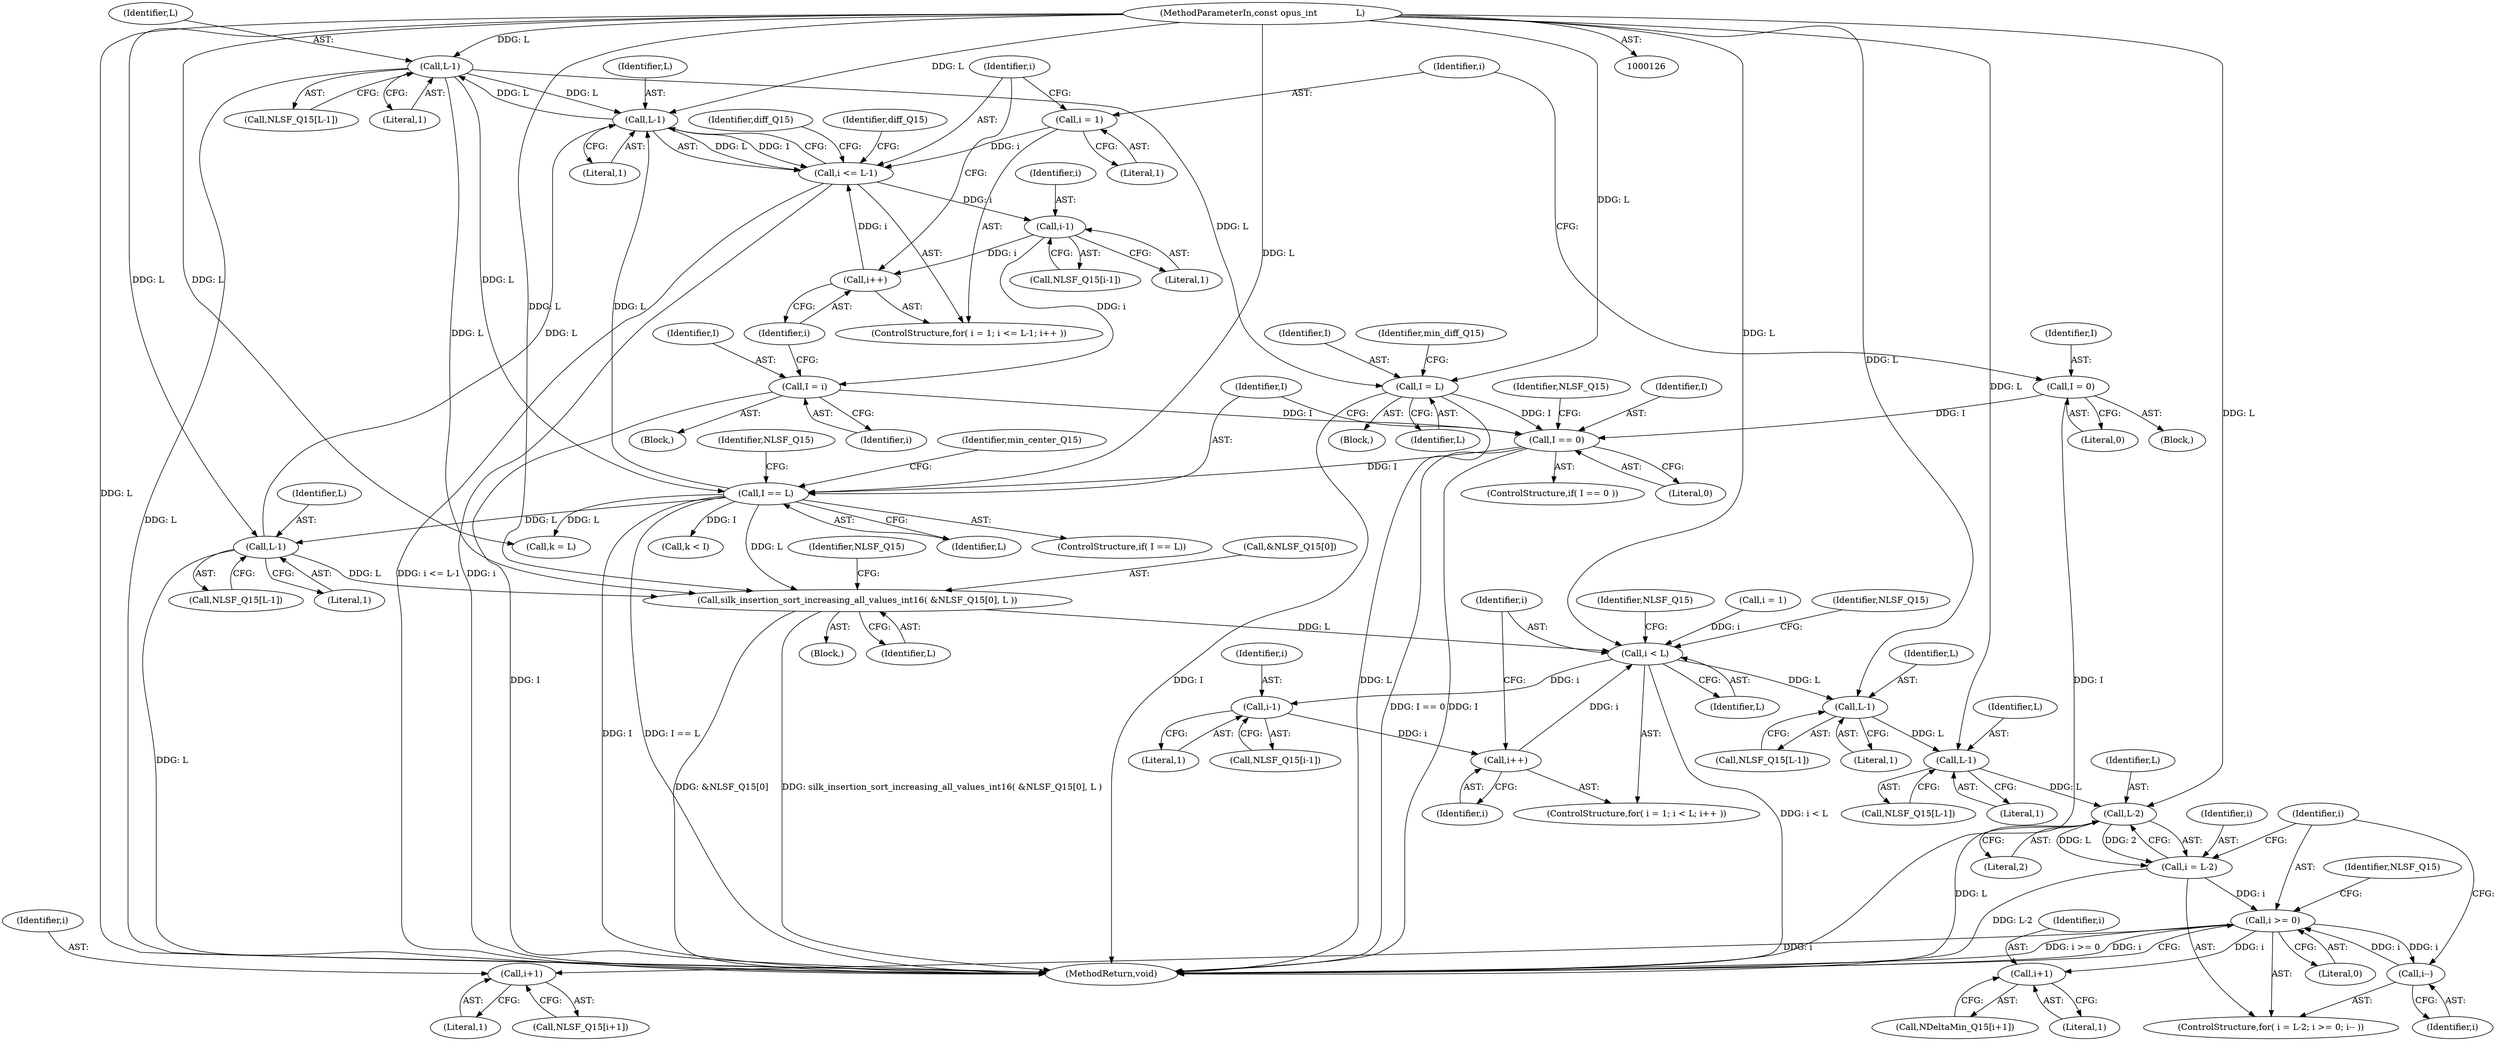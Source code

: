 digraph "0_Android_0d052d64480a30e83fcdda80f4774624e044beb7@array" {
"1000379" [label="(Call,silk_insertion_sort_increasing_all_values_int16( &NLSF_Q15[0], L ))"];
"1000218" [label="(Call,L-1)"];
"1000177" [label="(Call,L-1)"];
"1000262" [label="(Call,L-1)"];
"1000255" [label="(Call,I == L)"];
"1000242" [label="(Call,I == 0)"];
"1000232" [label="(Call,I = L)"];
"1000129" [label="(MethodParameterIn,const opus_int              L)"];
"1000168" [label="(Call,I = 0)"];
"1000206" [label="(Call,I = i)"];
"1000192" [label="(Call,i-1)"];
"1000175" [label="(Call,i <= L-1)"];
"1000180" [label="(Call,i++)"];
"1000172" [label="(Call,i = 1)"];
"1000400" [label="(Call,i < L)"];
"1000416" [label="(Call,i-1)"];
"1000403" [label="(Call,i++)"];
"1000425" [label="(Call,L-1)"];
"1000431" [label="(Call,L-1)"];
"1000444" [label="(Call,L-2)"];
"1000442" [label="(Call,i = L-2)"];
"1000447" [label="(Call,i >= 0)"];
"1000450" [label="(Call,i--)"];
"1000463" [label="(Call,i+1)"];
"1000468" [label="(Call,i+1)"];
"1000432" [label="(Identifier,L)"];
"1000433" [label="(Literal,1)"];
"1000171" [label="(ControlStructure,for( i = 1; i <= L-1; i++ ))"];
"1000193" [label="(Identifier,i)"];
"1000202" [label="(Block,)"];
"1000129" [label="(MethodParameterIn,const opus_int              L)"];
"1000387" [label="(Identifier,NLSF_Q15)"];
"1000401" [label="(Identifier,i)"];
"1000184" [label="(Identifier,diff_Q15)"];
"1000400" [label="(Call,i < L)"];
"1000233" [label="(Identifier,I)"];
"1000254" [label="(ControlStructure,if( I == L))"];
"1000243" [label="(Identifier,I)"];
"1000448" [label="(Identifier,i)"];
"1000194" [label="(Literal,1)"];
"1000210" [label="(Identifier,diff_Q15)"];
"1000218" [label="(Call,L-1)"];
"1000431" [label="(Call,L-1)"];
"1000242" [label="(Call,I == 0)"];
"1000262" [label="(Call,L-1)"];
"1000255" [label="(Call,I == L)"];
"1000461" [label="(Call,NLSF_Q15[i+1])"];
"1000260" [label="(Call,NLSF_Q15[L-1])"];
"1000454" [label="(Identifier,NLSF_Q15)"];
"1000471" [label="(MethodReturn,void)"];
"1000172" [label="(Call,i = 1)"];
"1000244" [label="(Literal,0)"];
"1000427" [label="(Literal,1)"];
"1000281" [label="(Call,k < I)"];
"1000181" [label="(Identifier,i)"];
"1000168" [label="(Call,I = 0)"];
"1000174" [label="(Literal,1)"];
"1000248" [label="(Identifier,NLSF_Q15)"];
"1000234" [label="(Identifier,L)"];
"1000261" [label="(Identifier,NLSF_Q15)"];
"1000176" [label="(Identifier,i)"];
"1000450" [label="(Call,i--)"];
"1000449" [label="(Literal,0)"];
"1000414" [label="(Call,NLSF_Q15[i-1])"];
"1000241" [label="(ControlStructure,if( I == 0 ))"];
"1000380" [label="(Call,&NLSF_Q15[0])"];
"1000175" [label="(Call,i <= L-1)"];
"1000178" [label="(Identifier,L)"];
"1000275" [label="(Identifier,min_center_Q15)"];
"1000228" [label="(Block,)"];
"1000170" [label="(Literal,0)"];
"1000402" [label="(Identifier,L)"];
"1000464" [label="(Identifier,i)"];
"1000384" [label="(Identifier,L)"];
"1000416" [label="(Call,i-1)"];
"1000173" [label="(Identifier,i)"];
"1000470" [label="(Literal,1)"];
"1000169" [label="(Identifier,I)"];
"1000425" [label="(Call,L-1)"];
"1000423" [label="(Call,NLSF_Q15[L-1])"];
"1000447" [label="(Call,i >= 0)"];
"1000305" [label="(Call,k = L)"];
"1000219" [label="(Identifier,L)"];
"1000466" [label="(Call,NDeltaMin_Q15[i+1])"];
"1000443" [label="(Identifier,i)"];
"1000451" [label="(Identifier,i)"];
"1000446" [label="(Literal,2)"];
"1000177" [label="(Call,L-1)"];
"1000192" [label="(Call,i-1)"];
"1000257" [label="(Identifier,L)"];
"1000424" [label="(Identifier,NLSF_Q15)"];
"1000417" [label="(Identifier,i)"];
"1000429" [label="(Call,NLSF_Q15[L-1])"];
"1000444" [label="(Call,L-2)"];
"1000397" [label="(Call,i = 1)"];
"1000469" [label="(Identifier,i)"];
"1000179" [label="(Literal,1)"];
"1000256" [label="(Identifier,I)"];
"1000237" [label="(Identifier,min_diff_Q15)"];
"1000445" [label="(Identifier,L)"];
"1000206" [label="(Call,I = i)"];
"1000207" [label="(Identifier,I)"];
"1000465" [label="(Literal,1)"];
"1000403" [label="(Call,i++)"];
"1000404" [label="(Identifier,i)"];
"1000208" [label="(Identifier,i)"];
"1000180" [label="(Call,i++)"];
"1000442" [label="(Call,i = L-2)"];
"1000232" [label="(Call,I = L)"];
"1000396" [label="(ControlStructure,for( i = 1; i < L; i++ ))"];
"1000216" [label="(Call,NLSF_Q15[L-1])"];
"1000441" [label="(ControlStructure,for( i = L-2; i >= 0; i-- ))"];
"1000264" [label="(Literal,1)"];
"1000190" [label="(Call,NLSF_Q15[i-1])"];
"1000418" [label="(Literal,1)"];
"1000407" [label="(Identifier,NLSF_Q15)"];
"1000463" [label="(Call,i+1)"];
"1000379" [label="(Call,silk_insertion_sort_increasing_all_values_int16( &NLSF_Q15[0], L ))"];
"1000378" [label="(Block,)"];
"1000468" [label="(Call,i+1)"];
"1000263" [label="(Identifier,L)"];
"1000158" [label="(Block,)"];
"1000220" [label="(Literal,1)"];
"1000426" [label="(Identifier,L)"];
"1000379" -> "1000378"  [label="AST: "];
"1000379" -> "1000384"  [label="CFG: "];
"1000380" -> "1000379"  [label="AST: "];
"1000384" -> "1000379"  [label="AST: "];
"1000387" -> "1000379"  [label="CFG: "];
"1000379" -> "1000471"  [label="DDG: &NLSF_Q15[0]"];
"1000379" -> "1000471"  [label="DDG: silk_insertion_sort_increasing_all_values_int16( &NLSF_Q15[0], L )"];
"1000218" -> "1000379"  [label="DDG: L"];
"1000262" -> "1000379"  [label="DDG: L"];
"1000129" -> "1000379"  [label="DDG: L"];
"1000255" -> "1000379"  [label="DDG: L"];
"1000379" -> "1000400"  [label="DDG: L"];
"1000218" -> "1000216"  [label="AST: "];
"1000218" -> "1000220"  [label="CFG: "];
"1000219" -> "1000218"  [label="AST: "];
"1000220" -> "1000218"  [label="AST: "];
"1000216" -> "1000218"  [label="CFG: "];
"1000218" -> "1000471"  [label="DDG: L"];
"1000218" -> "1000177"  [label="DDG: L"];
"1000177" -> "1000218"  [label="DDG: L"];
"1000129" -> "1000218"  [label="DDG: L"];
"1000218" -> "1000232"  [label="DDG: L"];
"1000218" -> "1000255"  [label="DDG: L"];
"1000177" -> "1000175"  [label="AST: "];
"1000177" -> "1000179"  [label="CFG: "];
"1000178" -> "1000177"  [label="AST: "];
"1000179" -> "1000177"  [label="AST: "];
"1000175" -> "1000177"  [label="CFG: "];
"1000177" -> "1000175"  [label="DDG: L"];
"1000177" -> "1000175"  [label="DDG: 1"];
"1000262" -> "1000177"  [label="DDG: L"];
"1000129" -> "1000177"  [label="DDG: L"];
"1000255" -> "1000177"  [label="DDG: L"];
"1000262" -> "1000260"  [label="AST: "];
"1000262" -> "1000264"  [label="CFG: "];
"1000263" -> "1000262"  [label="AST: "];
"1000264" -> "1000262"  [label="AST: "];
"1000260" -> "1000262"  [label="CFG: "];
"1000262" -> "1000471"  [label="DDG: L"];
"1000255" -> "1000262"  [label="DDG: L"];
"1000129" -> "1000262"  [label="DDG: L"];
"1000255" -> "1000254"  [label="AST: "];
"1000255" -> "1000257"  [label="CFG: "];
"1000256" -> "1000255"  [label="AST: "];
"1000257" -> "1000255"  [label="AST: "];
"1000261" -> "1000255"  [label="CFG: "];
"1000275" -> "1000255"  [label="CFG: "];
"1000255" -> "1000471"  [label="DDG: I == L"];
"1000255" -> "1000471"  [label="DDG: I"];
"1000242" -> "1000255"  [label="DDG: I"];
"1000129" -> "1000255"  [label="DDG: L"];
"1000255" -> "1000281"  [label="DDG: I"];
"1000255" -> "1000305"  [label="DDG: L"];
"1000242" -> "1000241"  [label="AST: "];
"1000242" -> "1000244"  [label="CFG: "];
"1000243" -> "1000242"  [label="AST: "];
"1000244" -> "1000242"  [label="AST: "];
"1000248" -> "1000242"  [label="CFG: "];
"1000256" -> "1000242"  [label="CFG: "];
"1000242" -> "1000471"  [label="DDG: I == 0"];
"1000242" -> "1000471"  [label="DDG: I"];
"1000232" -> "1000242"  [label="DDG: I"];
"1000168" -> "1000242"  [label="DDG: I"];
"1000206" -> "1000242"  [label="DDG: I"];
"1000232" -> "1000228"  [label="AST: "];
"1000232" -> "1000234"  [label="CFG: "];
"1000233" -> "1000232"  [label="AST: "];
"1000234" -> "1000232"  [label="AST: "];
"1000237" -> "1000232"  [label="CFG: "];
"1000232" -> "1000471"  [label="DDG: I"];
"1000232" -> "1000471"  [label="DDG: L"];
"1000129" -> "1000232"  [label="DDG: L"];
"1000129" -> "1000126"  [label="AST: "];
"1000129" -> "1000471"  [label="DDG: L"];
"1000129" -> "1000305"  [label="DDG: L"];
"1000129" -> "1000400"  [label="DDG: L"];
"1000129" -> "1000425"  [label="DDG: L"];
"1000129" -> "1000431"  [label="DDG: L"];
"1000129" -> "1000444"  [label="DDG: L"];
"1000168" -> "1000158"  [label="AST: "];
"1000168" -> "1000170"  [label="CFG: "];
"1000169" -> "1000168"  [label="AST: "];
"1000170" -> "1000168"  [label="AST: "];
"1000173" -> "1000168"  [label="CFG: "];
"1000168" -> "1000471"  [label="DDG: I"];
"1000206" -> "1000202"  [label="AST: "];
"1000206" -> "1000208"  [label="CFG: "];
"1000207" -> "1000206"  [label="AST: "];
"1000208" -> "1000206"  [label="AST: "];
"1000181" -> "1000206"  [label="CFG: "];
"1000206" -> "1000471"  [label="DDG: I"];
"1000192" -> "1000206"  [label="DDG: i"];
"1000192" -> "1000190"  [label="AST: "];
"1000192" -> "1000194"  [label="CFG: "];
"1000193" -> "1000192"  [label="AST: "];
"1000194" -> "1000192"  [label="AST: "];
"1000190" -> "1000192"  [label="CFG: "];
"1000192" -> "1000180"  [label="DDG: i"];
"1000175" -> "1000192"  [label="DDG: i"];
"1000175" -> "1000171"  [label="AST: "];
"1000176" -> "1000175"  [label="AST: "];
"1000184" -> "1000175"  [label="CFG: "];
"1000210" -> "1000175"  [label="CFG: "];
"1000175" -> "1000471"  [label="DDG: i"];
"1000175" -> "1000471"  [label="DDG: i <= L-1"];
"1000180" -> "1000175"  [label="DDG: i"];
"1000172" -> "1000175"  [label="DDG: i"];
"1000180" -> "1000171"  [label="AST: "];
"1000180" -> "1000181"  [label="CFG: "];
"1000181" -> "1000180"  [label="AST: "];
"1000176" -> "1000180"  [label="CFG: "];
"1000172" -> "1000171"  [label="AST: "];
"1000172" -> "1000174"  [label="CFG: "];
"1000173" -> "1000172"  [label="AST: "];
"1000174" -> "1000172"  [label="AST: "];
"1000176" -> "1000172"  [label="CFG: "];
"1000400" -> "1000396"  [label="AST: "];
"1000400" -> "1000402"  [label="CFG: "];
"1000401" -> "1000400"  [label="AST: "];
"1000402" -> "1000400"  [label="AST: "];
"1000407" -> "1000400"  [label="CFG: "];
"1000424" -> "1000400"  [label="CFG: "];
"1000400" -> "1000471"  [label="DDG: i < L"];
"1000397" -> "1000400"  [label="DDG: i"];
"1000403" -> "1000400"  [label="DDG: i"];
"1000400" -> "1000416"  [label="DDG: i"];
"1000400" -> "1000425"  [label="DDG: L"];
"1000416" -> "1000414"  [label="AST: "];
"1000416" -> "1000418"  [label="CFG: "];
"1000417" -> "1000416"  [label="AST: "];
"1000418" -> "1000416"  [label="AST: "];
"1000414" -> "1000416"  [label="CFG: "];
"1000416" -> "1000403"  [label="DDG: i"];
"1000403" -> "1000396"  [label="AST: "];
"1000403" -> "1000404"  [label="CFG: "];
"1000404" -> "1000403"  [label="AST: "];
"1000401" -> "1000403"  [label="CFG: "];
"1000425" -> "1000423"  [label="AST: "];
"1000425" -> "1000427"  [label="CFG: "];
"1000426" -> "1000425"  [label="AST: "];
"1000427" -> "1000425"  [label="AST: "];
"1000423" -> "1000425"  [label="CFG: "];
"1000425" -> "1000431"  [label="DDG: L"];
"1000431" -> "1000429"  [label="AST: "];
"1000431" -> "1000433"  [label="CFG: "];
"1000432" -> "1000431"  [label="AST: "];
"1000433" -> "1000431"  [label="AST: "];
"1000429" -> "1000431"  [label="CFG: "];
"1000431" -> "1000444"  [label="DDG: L"];
"1000444" -> "1000442"  [label="AST: "];
"1000444" -> "1000446"  [label="CFG: "];
"1000445" -> "1000444"  [label="AST: "];
"1000446" -> "1000444"  [label="AST: "];
"1000442" -> "1000444"  [label="CFG: "];
"1000444" -> "1000471"  [label="DDG: L"];
"1000444" -> "1000442"  [label="DDG: L"];
"1000444" -> "1000442"  [label="DDG: 2"];
"1000442" -> "1000441"  [label="AST: "];
"1000443" -> "1000442"  [label="AST: "];
"1000448" -> "1000442"  [label="CFG: "];
"1000442" -> "1000471"  [label="DDG: L-2"];
"1000442" -> "1000447"  [label="DDG: i"];
"1000447" -> "1000441"  [label="AST: "];
"1000447" -> "1000449"  [label="CFG: "];
"1000448" -> "1000447"  [label="AST: "];
"1000449" -> "1000447"  [label="AST: "];
"1000454" -> "1000447"  [label="CFG: "];
"1000471" -> "1000447"  [label="CFG: "];
"1000447" -> "1000471"  [label="DDG: i >= 0"];
"1000447" -> "1000471"  [label="DDG: i"];
"1000450" -> "1000447"  [label="DDG: i"];
"1000447" -> "1000450"  [label="DDG: i"];
"1000447" -> "1000463"  [label="DDG: i"];
"1000447" -> "1000468"  [label="DDG: i"];
"1000450" -> "1000441"  [label="AST: "];
"1000450" -> "1000451"  [label="CFG: "];
"1000451" -> "1000450"  [label="AST: "];
"1000448" -> "1000450"  [label="CFG: "];
"1000463" -> "1000461"  [label="AST: "];
"1000463" -> "1000465"  [label="CFG: "];
"1000464" -> "1000463"  [label="AST: "];
"1000465" -> "1000463"  [label="AST: "];
"1000461" -> "1000463"  [label="CFG: "];
"1000468" -> "1000466"  [label="AST: "];
"1000468" -> "1000470"  [label="CFG: "];
"1000469" -> "1000468"  [label="AST: "];
"1000470" -> "1000468"  [label="AST: "];
"1000466" -> "1000468"  [label="CFG: "];
}
